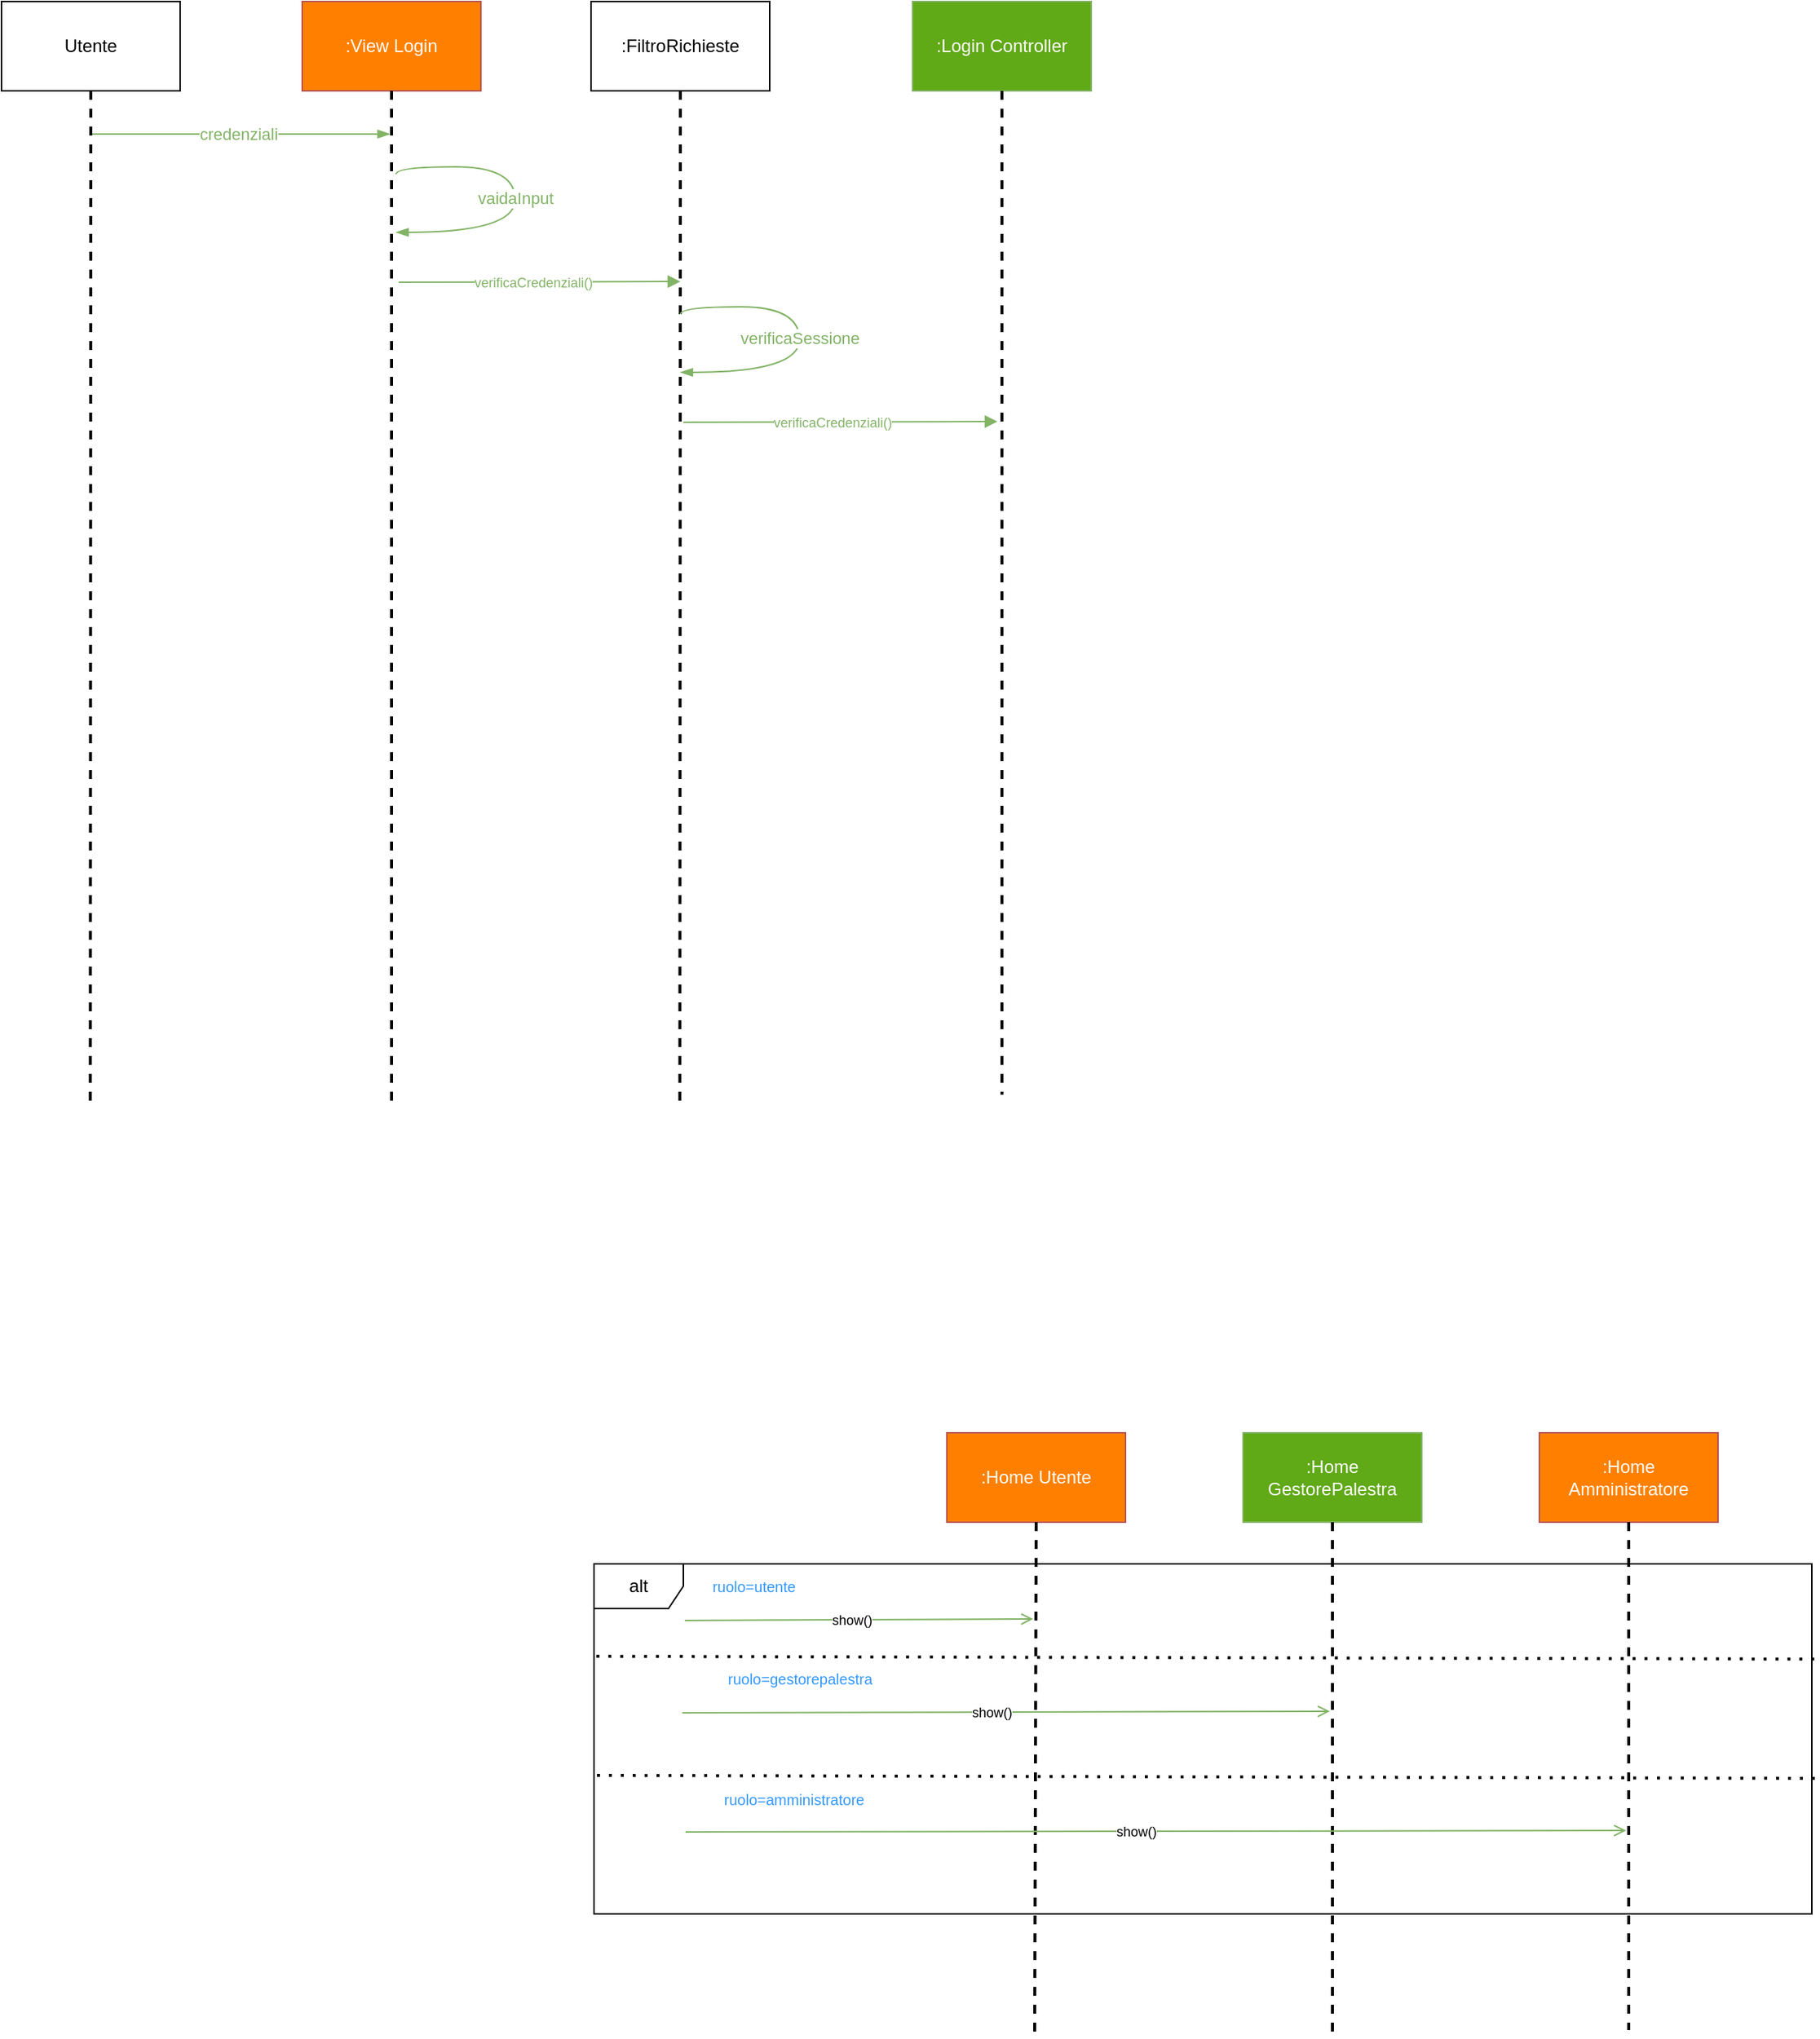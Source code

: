 <mxfile version="24.5.4" type="github">
  <diagram name="Page-1" id="EPxynx0UfB42RSRP4SbU">
    <mxGraphModel dx="1794" dy="812" grid="0" gridSize="10" guides="1" tooltips="1" connect="1" arrows="1" fold="1" page="0" pageScale="1" pageWidth="850" pageHeight="1100" math="0" shadow="0">
      <root>
        <mxCell id="0" />
        <mxCell id="1" parent="0" />
        <mxCell id="0pTQHXL1jcQkz84mhPLr-1" value="&lt;font color=&quot;#ffffff&quot;&gt;:View Login&lt;/font&gt;" style="rounded=0;whiteSpace=wrap;html=1;fillColor=#FF8000;strokeColor=#b85450;" vertex="1" parent="1">
          <mxGeometry x="40" y="40" width="120" height="60" as="geometry" />
        </mxCell>
        <mxCell id="0pTQHXL1jcQkz84mhPLr-2" value="&lt;font color=&quot;#ffffff&quot;&gt;:Login Controller&lt;/font&gt;" style="rounded=0;whiteSpace=wrap;html=1;fillColor=#60A917;strokeColor=#82b366;" vertex="1" parent="1">
          <mxGeometry x="450" y="40" width="120" height="60" as="geometry" />
        </mxCell>
        <mxCell id="0pTQHXL1jcQkz84mhPLr-3" value="" style="endArrow=none;dashed=1;html=1;strokeWidth=2;rounded=0;exitX=0.5;exitY=1;exitDx=0;exitDy=0;" edge="1" parent="1" source="0pTQHXL1jcQkz84mhPLr-1">
          <mxGeometry width="50" height="50" relative="1" as="geometry">
            <mxPoint x="92" y="148" as="sourcePoint" />
            <mxPoint x="100" y="779" as="targetPoint" />
          </mxGeometry>
        </mxCell>
        <mxCell id="0pTQHXL1jcQkz84mhPLr-4" value="" style="endArrow=none;dashed=1;html=1;strokeWidth=2;rounded=0;" edge="1" parent="1" source="0pTQHXL1jcQkz84mhPLr-2">
          <mxGeometry width="50" height="50" relative="1" as="geometry">
            <mxPoint x="509.5" y="104" as="sourcePoint" />
            <mxPoint x="510" y="774" as="targetPoint" />
          </mxGeometry>
        </mxCell>
        <mxCell id="0pTQHXL1jcQkz84mhPLr-7" value="" style="endArrow=block;html=1;rounded=0;fillColor=#d5e8d4;strokeColor=#82b366;endFill=1;exitX=0.126;exitY=0.067;exitDx=0;exitDy=0;exitPerimeter=0;" edge="1" parent="1">
          <mxGeometry width="50" height="50" relative="1" as="geometry">
            <mxPoint x="104.763" y="228.476" as="sourcePoint" />
            <mxPoint x="294" y="228" as="targetPoint" />
          </mxGeometry>
        </mxCell>
        <mxCell id="0pTQHXL1jcQkz84mhPLr-8" value="&lt;font color=&quot;#82b366&quot; style=&quot;font-size: 9px;&quot;&gt;verificaCredenziali()&lt;/font&gt;" style="edgeLabel;html=1;align=center;verticalAlign=middle;resizable=0;points=[];" vertex="1" connectable="0" parent="0pTQHXL1jcQkz84mhPLr-7">
          <mxGeometry x="-0.094" y="1" relative="1" as="geometry">
            <mxPoint x="4" as="offset" />
          </mxGeometry>
        </mxCell>
        <mxCell id="0pTQHXL1jcQkz84mhPLr-13" value="&lt;font color=&quot;#ffffff&quot;&gt;:Home Utente&lt;/font&gt;" style="rounded=0;whiteSpace=wrap;html=1;fillColor=#FF8000;strokeColor=#b85450;" vertex="1" parent="1">
          <mxGeometry x="473" y="1001" width="120" height="60" as="geometry" />
        </mxCell>
        <mxCell id="0pTQHXL1jcQkz84mhPLr-14" value="&lt;div&gt;&lt;font color=&quot;#ffffff&quot;&gt;:Home&lt;/font&gt;&lt;/div&gt;&lt;div&gt;&lt;font color=&quot;#ffffff&quot;&gt;GestorePalestra&lt;br&gt;&lt;/font&gt;&lt;/div&gt;" style="rounded=0;whiteSpace=wrap;html=1;fillColor=#60A917;strokeColor=#82b366;" vertex="1" parent="1">
          <mxGeometry x="672" y="1001" width="120" height="60" as="geometry" />
        </mxCell>
        <mxCell id="0pTQHXL1jcQkz84mhPLr-15" value="" style="endArrow=none;dashed=1;html=1;strokeWidth=2;rounded=0;exitX=0.5;exitY=1;exitDx=0;exitDy=0;" edge="1" parent="1" source="0pTQHXL1jcQkz84mhPLr-13">
          <mxGeometry width="50" height="50" relative="1" as="geometry">
            <mxPoint x="525" y="1109" as="sourcePoint" />
            <mxPoint x="532" y="1405" as="targetPoint" />
          </mxGeometry>
        </mxCell>
        <mxCell id="0pTQHXL1jcQkz84mhPLr-16" value="" style="endArrow=none;dashed=1;html=1;strokeWidth=2;rounded=0;exitX=0.5;exitY=1;exitDx=0;exitDy=0;" edge="1" parent="1" source="0pTQHXL1jcQkz84mhPLr-14">
          <mxGeometry width="50" height="50" relative="1" as="geometry">
            <mxPoint x="732.5" y="1066" as="sourcePoint" />
            <mxPoint x="732" y="1404" as="targetPoint" />
          </mxGeometry>
        </mxCell>
        <mxCell id="0pTQHXL1jcQkz84mhPLr-17" value="&lt;font color=&quot;#ffffff&quot;&gt;:Home Amministratore&lt;/font&gt;" style="rounded=0;whiteSpace=wrap;html=1;fillColor=#FF8000;strokeColor=#b85450;" vertex="1" parent="1">
          <mxGeometry x="871" y="1001" width="120" height="60" as="geometry" />
        </mxCell>
        <mxCell id="0pTQHXL1jcQkz84mhPLr-18" value="" style="endArrow=none;dashed=1;html=1;strokeWidth=2;rounded=0;exitX=0.5;exitY=1;exitDx=0;exitDy=0;" edge="1" parent="1" source="0pTQHXL1jcQkz84mhPLr-17">
          <mxGeometry width="50" height="50" relative="1" as="geometry">
            <mxPoint x="923" y="1109" as="sourcePoint" />
            <mxPoint x="931" y="1402" as="targetPoint" />
          </mxGeometry>
        </mxCell>
        <mxCell id="0pTQHXL1jcQkz84mhPLr-19" value="alt" style="shape=umlFrame;whiteSpace=wrap;html=1;pointerEvents=0;" vertex="1" parent="1">
          <mxGeometry x="236" y="1089" width="818" height="235" as="geometry" />
        </mxCell>
        <mxCell id="0pTQHXL1jcQkz84mhPLr-20" value="" style="endArrow=open;startArrow=none;html=1;rounded=0;startFill=0;endFill=0;fillColor=#d5e8d4;strokeColor=#82b366;" edge="1" parent="1">
          <mxGeometry width="50" height="50" relative="1" as="geometry">
            <mxPoint x="297" y="1127" as="sourcePoint" />
            <mxPoint x="531" y="1126" as="targetPoint" />
          </mxGeometry>
        </mxCell>
        <mxCell id="0pTQHXL1jcQkz84mhPLr-21" value="&lt;font style=&quot;font-size: 9px;&quot;&gt;show()&lt;/font&gt;" style="edgeLabel;html=1;align=center;verticalAlign=middle;resizable=0;points=[];" vertex="1" connectable="0" parent="0pTQHXL1jcQkz84mhPLr-20">
          <mxGeometry x="-0.043" y="1" relative="1" as="geometry">
            <mxPoint as="offset" />
          </mxGeometry>
        </mxCell>
        <mxCell id="0pTQHXL1jcQkz84mhPLr-22" value="" style="endArrow=none;dashed=1;html=1;dashPattern=1 3;strokeWidth=2;rounded=0;exitX=0.002;exitY=0.264;exitDx=0;exitDy=0;exitPerimeter=0;entryX=1.003;entryY=0.272;entryDx=0;entryDy=0;entryPerimeter=0;" edge="1" parent="1" source="0pTQHXL1jcQkz84mhPLr-19" target="0pTQHXL1jcQkz84mhPLr-19">
          <mxGeometry width="50" height="50" relative="1" as="geometry">
            <mxPoint x="603" y="1244" as="sourcePoint" />
            <mxPoint x="653" y="1194" as="targetPoint" />
          </mxGeometry>
        </mxCell>
        <mxCell id="0pTQHXL1jcQkz84mhPLr-23" value="&lt;font color=&quot;#3399ff&quot; style=&quot;font-size: 10px;&quot;&gt;ruolo=utente&lt;/font&gt;" style="text;html=1;align=center;verticalAlign=middle;resizable=0;points=[];autosize=1;strokeColor=none;fillColor=none;" vertex="1" parent="1">
          <mxGeometry x="295.25" y="1089" width="96" height="29" as="geometry" />
        </mxCell>
        <mxCell id="0pTQHXL1jcQkz84mhPLr-24" value="" style="endArrow=none;dashed=1;html=1;dashPattern=1 3;strokeWidth=2;rounded=0;exitX=0.002;exitY=0.264;exitDx=0;exitDy=0;exitPerimeter=0;entryX=1.003;entryY=0.272;entryDx=0;entryDy=0;entryPerimeter=0;" edge="1" parent="1">
          <mxGeometry width="50" height="50" relative="1" as="geometry">
            <mxPoint x="238" y="1231" as="sourcePoint" />
            <mxPoint x="1056" y="1233" as="targetPoint" />
          </mxGeometry>
        </mxCell>
        <mxCell id="0pTQHXL1jcQkz84mhPLr-25" value="" style="endArrow=open;startArrow=none;html=1;rounded=0;startFill=0;endFill=0;fillColor=#d5e8d4;strokeColor=#82b366;" edge="1" parent="1">
          <mxGeometry width="50" height="50" relative="1" as="geometry">
            <mxPoint x="295.25" y="1189" as="sourcePoint" />
            <mxPoint x="730.25" y="1188" as="targetPoint" />
          </mxGeometry>
        </mxCell>
        <mxCell id="0pTQHXL1jcQkz84mhPLr-26" value="&lt;font style=&quot;font-size: 9px;&quot;&gt;show()&lt;/font&gt;" style="edgeLabel;html=1;align=center;verticalAlign=middle;resizable=0;points=[];" vertex="1" connectable="0" parent="0pTQHXL1jcQkz84mhPLr-25">
          <mxGeometry x="-0.043" y="1" relative="1" as="geometry">
            <mxPoint as="offset" />
          </mxGeometry>
        </mxCell>
        <mxCell id="0pTQHXL1jcQkz84mhPLr-27" value="&lt;font color=&quot;#3399ff&quot; style=&quot;font-size: 10px;&quot;&gt;ruolo=gestorepalestra&lt;br&gt;&lt;/font&gt;" style="text;html=1;align=center;verticalAlign=middle;resizable=0;points=[];autosize=1;strokeColor=none;fillColor=none;" vertex="1" parent="1">
          <mxGeometry x="297.5" y="1151" width="153" height="29" as="geometry" />
        </mxCell>
        <mxCell id="0pTQHXL1jcQkz84mhPLr-28" value="" style="endArrow=open;startArrow=none;html=1;rounded=0;startFill=0;endFill=0;fillColor=#d5e8d4;strokeColor=#82b366;" edge="1" parent="1">
          <mxGeometry width="50" height="50" relative="1" as="geometry">
            <mxPoint x="297.5" y="1269" as="sourcePoint" />
            <mxPoint x="929.25" y="1268" as="targetPoint" />
          </mxGeometry>
        </mxCell>
        <mxCell id="0pTQHXL1jcQkz84mhPLr-29" value="&lt;font style=&quot;font-size: 9px;&quot;&gt;show()&lt;/font&gt;" style="edgeLabel;html=1;align=center;verticalAlign=middle;resizable=0;points=[];" vertex="1" connectable="0" parent="0pTQHXL1jcQkz84mhPLr-28">
          <mxGeometry x="-0.043" y="1" relative="1" as="geometry">
            <mxPoint as="offset" />
          </mxGeometry>
        </mxCell>
        <mxCell id="0pTQHXL1jcQkz84mhPLr-30" value="&lt;font color=&quot;#3399ff&quot; style=&quot;font-size: 10px;&quot;&gt;ruolo=amministratore&lt;/font&gt;" style="text;html=1;align=center;verticalAlign=middle;resizable=0;points=[];autosize=1;strokeColor=none;fillColor=none;" vertex="1" parent="1">
          <mxGeometry x="314.25" y="1234" width="112" height="26" as="geometry" />
        </mxCell>
        <mxCell id="0pTQHXL1jcQkz84mhPLr-32" value="&lt;div&gt;Utente&lt;/div&gt;" style="rounded=0;whiteSpace=wrap;html=1;" vertex="1" parent="1">
          <mxGeometry x="-162" y="40" width="120" height="60" as="geometry" />
        </mxCell>
        <mxCell id="0pTQHXL1jcQkz84mhPLr-34" value="" style="endArrow=blockThin;html=1;rounded=0;endFill=1;fillColor=#d5e8d4;strokeColor=#82b366;" edge="1" parent="1">
          <mxGeometry width="50" height="50" relative="1" as="geometry">
            <mxPoint x="-102" y="129" as="sourcePoint" />
            <mxPoint x="99" y="129" as="targetPoint" />
          </mxGeometry>
        </mxCell>
        <mxCell id="0pTQHXL1jcQkz84mhPLr-35" value="&lt;font color=&quot;#82b366&quot;&gt;credenziali&lt;/font&gt;" style="edgeLabel;html=1;align=center;verticalAlign=middle;resizable=0;points=[];" vertex="1" connectable="0" parent="0pTQHXL1jcQkz84mhPLr-34">
          <mxGeometry x="-0.015" relative="1" as="geometry">
            <mxPoint as="offset" />
          </mxGeometry>
        </mxCell>
        <mxCell id="0pTQHXL1jcQkz84mhPLr-37" value="&lt;div&gt;:FiltroRichieste&lt;/div&gt;" style="rounded=0;whiteSpace=wrap;html=1;" vertex="1" parent="1">
          <mxGeometry x="234" y="40" width="120" height="60" as="geometry" />
        </mxCell>
        <mxCell id="0pTQHXL1jcQkz84mhPLr-40" value="" style="endArrow=none;dashed=1;html=1;strokeWidth=2;rounded=0;exitX=0.5;exitY=1;exitDx=0;exitDy=0;" edge="1" parent="1" source="0pTQHXL1jcQkz84mhPLr-32">
          <mxGeometry width="50" height="50" relative="1" as="geometry">
            <mxPoint x="-102.34" y="100" as="sourcePoint" />
            <mxPoint x="-102.34" y="779" as="targetPoint" />
          </mxGeometry>
        </mxCell>
        <mxCell id="0pTQHXL1jcQkz84mhPLr-41" value="" style="endArrow=none;dashed=1;html=1;strokeWidth=2;rounded=0;exitX=0.5;exitY=1;exitDx=0;exitDy=0;" edge="1" parent="1" source="0pTQHXL1jcQkz84mhPLr-37">
          <mxGeometry width="50" height="50" relative="1" as="geometry">
            <mxPoint x="293.66" y="105" as="sourcePoint" />
            <mxPoint x="293.66" y="784" as="targetPoint" />
          </mxGeometry>
        </mxCell>
        <mxCell id="0pTQHXL1jcQkz84mhPLr-47" value="" style="endArrow=blockThin;html=1;rounded=0;edgeStyle=orthogonalEdgeStyle;curved=1;endFill=1;strokeColor=#82B366;" edge="1" parent="1">
          <mxGeometry width="50" height="50" relative="1" as="geometry">
            <mxPoint x="103" y="156" as="sourcePoint" />
            <mxPoint x="103" y="195" as="targetPoint" />
            <Array as="points">
              <mxPoint x="103" y="151" />
              <mxPoint x="183" y="151" />
              <mxPoint x="183" y="195" />
            </Array>
          </mxGeometry>
        </mxCell>
        <mxCell id="0pTQHXL1jcQkz84mhPLr-48" value="&lt;font color=&quot;#82b366&quot;&gt;vaidaInput&lt;/font&gt;" style="edgeLabel;html=1;align=center;verticalAlign=middle;resizable=0;points=[];" vertex="1" connectable="0" parent="0pTQHXL1jcQkz84mhPLr-47">
          <mxGeometry x="0.009" relative="1" as="geometry">
            <mxPoint as="offset" />
          </mxGeometry>
        </mxCell>
        <mxCell id="0pTQHXL1jcQkz84mhPLr-49" value="" style="endArrow=blockThin;html=1;rounded=0;edgeStyle=orthogonalEdgeStyle;curved=1;endFill=1;strokeColor=#82B366;" edge="1" parent="1">
          <mxGeometry width="50" height="50" relative="1" as="geometry">
            <mxPoint x="294" y="249.97" as="sourcePoint" />
            <mxPoint x="294" y="288.97" as="targetPoint" />
            <Array as="points">
              <mxPoint x="294" y="244.97" />
              <mxPoint x="374" y="244.97" />
              <mxPoint x="374" y="288.97" />
            </Array>
          </mxGeometry>
        </mxCell>
        <mxCell id="0pTQHXL1jcQkz84mhPLr-50" value="&lt;font color=&quot;#82b366&quot;&gt;verificaSessione&lt;/font&gt;" style="edgeLabel;html=1;align=center;verticalAlign=middle;resizable=0;points=[];" vertex="1" connectable="0" parent="0pTQHXL1jcQkz84mhPLr-49">
          <mxGeometry x="0.009" relative="1" as="geometry">
            <mxPoint as="offset" />
          </mxGeometry>
        </mxCell>
        <mxCell id="0pTQHXL1jcQkz84mhPLr-51" value="" style="endArrow=block;html=1;rounded=0;fillColor=#d5e8d4;strokeColor=#82b366;endFill=1;exitX=0.126;exitY=0.067;exitDx=0;exitDy=0;exitPerimeter=0;" edge="1" parent="1">
          <mxGeometry width="50" height="50" relative="1" as="geometry">
            <mxPoint x="296" y="322.48" as="sourcePoint" />
            <mxPoint x="507" y="322" as="targetPoint" />
          </mxGeometry>
        </mxCell>
        <mxCell id="0pTQHXL1jcQkz84mhPLr-52" value="&lt;font color=&quot;#82b366&quot; style=&quot;font-size: 9px;&quot;&gt;verificaCredenziali()&lt;/font&gt;" style="edgeLabel;html=1;align=center;verticalAlign=middle;resizable=0;points=[];" vertex="1" connectable="0" parent="0pTQHXL1jcQkz84mhPLr-51">
          <mxGeometry x="-0.094" y="1" relative="1" as="geometry">
            <mxPoint x="4" as="offset" />
          </mxGeometry>
        </mxCell>
      </root>
    </mxGraphModel>
  </diagram>
</mxfile>
